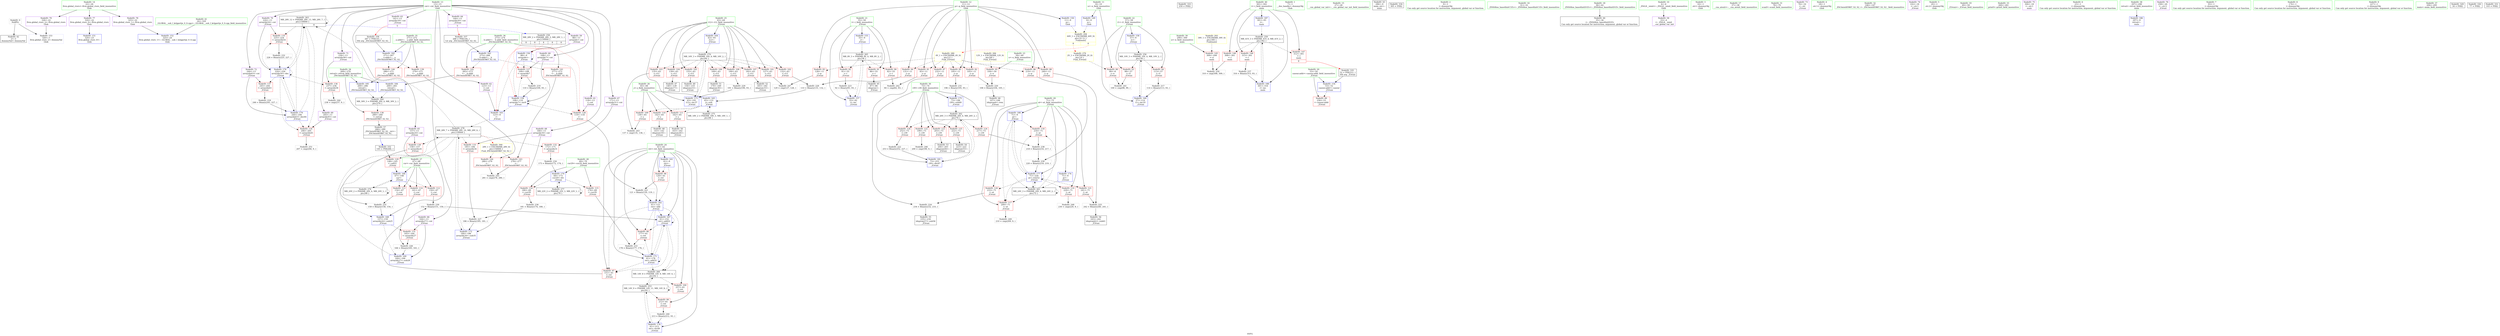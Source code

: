 digraph "SVFG" {
	label="SVFG";

	Node0x559a81bed050 [shape=record,color=grey,label="{NodeID: 0\nNullPtr}"];
	Node0x559a81bed050 -> Node0x559a81c0a690[style=solid];
	Node0x559a81bed050 -> Node0x559a81c122b0[style=solid];
	Node0x559a81c275a0 [shape=record,color=black,label="{NodeID: 263\nMR_28V_12 = PHI(MR_28V_13, MR_28V_7, )\npts\{150000 \}\n|{|<s4>8}}"];
	Node0x559a81c275a0 -> Node0x559a81c11280[style=dashed];
	Node0x559a81c275a0 -> Node0x559a81c11350[style=dashed];
	Node0x559a81c275a0 -> Node0x559a81c13730[style=dashed];
	Node0x559a81c275a0 -> Node0x559a81c275a0[style=dashed];
	Node0x559a81c275a0:s4 -> Node0x559a81c25ca0[style=dashed,color=blue];
	Node0x559a81c138d0 [shape=record,color=blue,label="{NodeID: 180\n71\<--9\nat\<--\n_Z3runi\n}"];
	Node0x559a81c138d0 -> Node0x559a81c104b0[style=dashed];
	Node0x559a81c138d0 -> Node0x559a81c10580[style=dashed];
	Node0x559a81c138d0 -> Node0x559a81c13660[style=dashed];
	Node0x559a81c138d0 -> Node0x559a81c26ba0[style=dashed];
	Node0x559a81c0aca0 [shape=record,color=red,label="{NodeID: 97\n151\<--61\n\<--ret\n_Z3runi\n}"];
	Node0x559a81c0aca0 -> Node0x559a81c17db0[style=solid];
	Node0x559a81c08e00 [shape=record,color=green,label="{NodeID: 14\n22\<--26\nllvm.global_ctors\<--llvm.global_ctors_field_insensitive\nGlob }"];
	Node0x559a81c08e00 -> Node0x559a81c0d380[style=solid];
	Node0x559a81c08e00 -> Node0x559a81c0d480[style=solid];
	Node0x559a81c08e00 -> Node0x559a81c0d580[style=solid];
	Node0x559a81c2bfa0 [shape=record,color=black,label="{NodeID: 277\nMR_22V_2 = PHI(MR_22V_3, MR_22V_1, )\npts\{70 \}\n}"];
	Node0x559a81c2bfa0 -> Node0x559a81c130b0[style=dashed];
	Node0x559a81c2bfa0 -> Node0x559a81c2bfa0[style=dashed];
	Node0x559a81c0b800 [shape=record,color=red,label="{NodeID: 111\n162\<--65\n\<--j\n_Z3runi\n}"];
	Node0x559a81c0b800 -> Node0x559a81c0bd90[style=solid];
	Node0x559a81c09a40 [shape=record,color=green,label="{NodeID: 28\n69\<--70\ncur29\<--cur29_field_insensitive\n_Z3runi\n}"];
	Node0x559a81c09a40 -> Node0x559a81c0bb40[style=solid];
	Node0x559a81c09a40 -> Node0x559a81c103e0[style=solid];
	Node0x559a81c09a40 -> Node0x559a81c130b0[style=solid];
	Node0x559a81c10b30 [shape=record,color=red,label="{NodeID: 125\n222\<--73\n\<--i39\n_Z3runi\n}"];
	Node0x559a81c10b30 -> Node0x559a81c0c0d0[style=solid];
	Node0x559a81c0a690 [shape=record,color=black,label="{NodeID: 42\n2\<--3\ndummyVal\<--dummyVal\n}"];
	Node0x559a81c171b0 [shape=record,color=grey,label="{NodeID: 222\n253 = Binary(252, 227, )\n}"];
	Node0x559a81c171b0 -> Node0x559a81c139a0[style=solid];
	Node0x559a81c11690 [shape=record,color=red,label="{NodeID: 139\n279\<--271\n\<--__a.addr\n_ZSt3minIiERKT_S2_S2_\n}"];
	Node0x559a81c11690 -> Node0x559a81c11aa0[style=solid];
	Node0x559a81c0c270 [shape=record,color=black,label="{NodeID: 56\n243\<--242\nidxprom62\<--sub61\n_Z3runi\n}"];
	Node0x559a81c186b0 [shape=record,color=grey,label="{NodeID: 236\n181 = Binary(174, 180, )\n}"];
	Node0x559a81c186b0 -> Node0x559a81c17930[style=solid];
	Node0x559a81c122b0 [shape=record,color=blue, style = dotted,label="{NodeID: 153\n326\<--3\nllvm.global_ctors_2\<--dummyVal\nGlob }"];
	Node0x559a81c0cdd0 [shape=record,color=purple,label="{NodeID: 70\n224\<--13\narrayidx54\<--cnt\n_Z3runi\n}"];
	Node0x559a81c0cdd0 -> Node0x559a81c11350[style=solid];
	Node0x559a81c0cdd0 -> Node0x559a81c13730[style=solid];
	Node0x559a81c3f270 [shape=record,color=black,label="{NodeID: 333\n259 = PHI()\n}"];
	Node0x559a81c19bb0 [shape=record,color=grey,label="{NodeID: 250\n310 = cmp(308, 309, )\n}"];
	Node0x559a81c12e40 [shape=record,color=blue,label="{NodeID: 167\n61\<--152\nret\<--add22\n_Z3runi\n}"];
	Node0x559a81c12e40 -> Node0x559a81c0aca0[style=dashed];
	Node0x559a81c12e40 -> Node0x559a81c0ad70[style=dashed];
	Node0x559a81c12e40 -> Node0x559a81c12e40[style=dashed];
	Node0x559a81c12e40 -> Node0x559a81c13180[style=dashed];
	Node0x559a81c12e40 -> Node0x559a81c266a0[style=dashed];
	Node0x559a81c0d9c0 [shape=record,color=red,label="{NodeID: 84\n131\<--11\n\<--p\n_Z3runi\n}"];
	Node0x559a81c0d9c0 -> Node0x559a81c17ab0[style=solid];
	Node0x559a81c07e70 [shape=record,color=green,label="{NodeID: 1\n7\<--1\n__dso_handle\<--dummyObj\nGlob }"];
	Node0x559a81c27aa0 [shape=record,color=black,label="{NodeID: 264\nMR_30V_3 = PHI(MR_30V_4, MR_30V_2, )\npts\{270 \}\n}"];
	Node0x559a81c27aa0 -> Node0x559a81c115c0[style=dashed];
	Node0x559a81c139a0 [shape=record,color=blue,label="{NodeID: 181\n73\<--253\ni39\<--dec67\n_Z3runi\n}"];
	Node0x559a81c139a0 -> Node0x559a81c270a0[style=dashed];
	Node0x559a81c0ad70 [shape=record,color=red,label="{NodeID: 98\n177\<--61\n\<--ret\n_Z3runi\n}"];
	Node0x559a81c0ad70 -> Node0x559a81c18230[style=solid];
	Node0x559a81c08ec0 [shape=record,color=green,label="{NodeID: 15\n27\<--28\n__cxx_global_var_init\<--__cxx_global_var_init_field_insensitive\n}"];
	Node0x559a81c2c4a0 [shape=record,color=black,label="{NodeID: 278\nMR_28V_7 = PHI(MR_28V_10, MR_28V_6, )\npts\{150000 \}\n|{|<s7>5}}"];
	Node0x559a81c2c4a0 -> Node0x559a81c10e70[style=dashed];
	Node0x559a81c2c4a0 -> Node0x559a81c10f40[style=dashed];
	Node0x559a81c2c4a0 -> Node0x559a81c110e0[style=dashed];
	Node0x559a81c2c4a0 -> Node0x559a81c111b0[style=dashed];
	Node0x559a81c2c4a0 -> Node0x559a81c12f10[style=dashed];
	Node0x559a81c2c4a0 -> Node0x559a81c13250[style=dashed];
	Node0x559a81c2c4a0 -> Node0x559a81c275a0[style=dashed];
	Node0x559a81c2c4a0:s7 -> Node0x559a81c2e6a0[style=dashed,color=red];
	Node0x559a81c0b8d0 [shape=record,color=red,label="{NodeID: 112\n150\<--67\n\<--cur\n_Z3runi\n}"];
	Node0x559a81c0b8d0 -> Node0x559a81c17db0[style=solid];
	Node0x559a81c09b10 [shape=record,color=green,label="{NodeID: 29\n71\<--72\nat\<--at_field_insensitive\n_Z3runi\n}"];
	Node0x559a81c09b10 -> Node0x559a81c104b0[style=solid];
	Node0x559a81c09b10 -> Node0x559a81c10580[style=solid];
	Node0x559a81c09b10 -> Node0x559a81c10650[style=solid];
	Node0x559a81c09b10 -> Node0x559a81c10720[style=solid];
	Node0x559a81c09b10 -> Node0x559a81c107f0[style=solid];
	Node0x559a81c09b10 -> Node0x559a81c133f0[style=solid];
	Node0x559a81c09b10 -> Node0x559a81c13660[style=solid];
	Node0x559a81c09b10 -> Node0x559a81c138d0[style=solid];
	Node0x559a81c10c00 [shape=record,color=red,label="{NodeID: 126\n252\<--73\n\<--i39\n_Z3runi\n}"];
	Node0x559a81c10c00 -> Node0x559a81c171b0[style=solid];
	Node0x559a81c0a790 [shape=record,color=black,label="{NodeID: 43\n296\<--9\nmain_ret\<--\nmain\n}"];
	Node0x559a81c17330 [shape=record,color=grey,label="{NodeID: 223\n92 = Binary(91, 93, )\n}"];
	Node0x559a81c17330 -> Node0x559a81c12620[style=solid];
	Node0x559a81c11760 [shape=record,color=red,label="{NodeID: 140\n286\<--271\n\<--__a.addr\n_ZSt3minIiERKT_S2_S2_\n}"];
	Node0x559a81c11760 -> Node0x559a81c13ce0[style=solid];
	Node0x559a81c0c340 [shape=record,color=black,label="{NodeID: 57\n266\<--289\n_ZSt3minIiERKT_S2_S2__ret\<--\n_ZSt3minIiERKT_S2_S2_\n|{<s0>5}}"];
	Node0x559a81c0c340:s0 -> Node0x559a81c3f080[style=solid,color=blue];
	Node0x559a81c18830 [shape=record,color=grey,label="{NodeID: 237\n316 = Binary(315, 93, )\n}"];
	Node0x559a81c18830 -> Node0x559a81c13f50[style=solid];
	Node0x559a81c123b0 [shape=record,color=blue,label="{NodeID: 154\n53\<--52\ncasenr.addr\<--casenr\n_Z3runi\n}"];
	Node0x559a81c123b0 -> Node0x559a81c0ddd0[style=dashed];
	Node0x559a81c0cea0 [shape=record,color=purple,label="{NodeID: 71\n236\<--13\narrayidx58\<--cnt\n_Z3runi\n}"];
	Node0x559a81c0cea0 -> Node0x559a81c11420[style=solid];
	Node0x559a81c3f340 [shape=record,color=black,label="{NodeID: 334\n305 = PHI()\n}"];
	Node0x559a81c0f3b0 [shape=record,color=grey,label="{NodeID: 251\n207 = cmp(206, 9, )\n}"];
	Node0x559a81c12f10 [shape=record,color=blue,label="{NodeID: 168\n157\<--159\narrayidx24\<--sub25\n_Z3runi\n}"];
	Node0x559a81c12f10 -> Node0x559a81c11010[style=dashed];
	Node0x559a81c12f10 -> Node0x559a81c12fe0[style=dashed];
	Node0x559a81c0da90 [shape=record,color=red,label="{NodeID: 85\n195\<--11\n\<--p\n_Z3runi\n}"];
	Node0x559a81c0da90 -> Node0x559a81c17f30[style=solid];
	Node0x559a81c07f00 [shape=record,color=green,label="{NodeID: 2\n9\<--1\n\<--dummyObj\nCan only get source location for instruction, argument, global var or function.}"];
	Node0x559a81c287b0 [shape=record,color=black,label="{NodeID: 265\nMR_8V_3 = PHI(MR_8V_4, MR_8V_2, )\npts\{56 \}\n}"];
	Node0x559a81c287b0 -> Node0x559a81c0dea0[style=dashed];
	Node0x559a81c287b0 -> Node0x559a81c0df70[style=dashed];
	Node0x559a81c287b0 -> Node0x559a81c0e040[style=dashed];
	Node0x559a81c287b0 -> Node0x559a81c12620[style=dashed];
	Node0x559a81c13a70 [shape=record,color=blue,label="{NodeID: 182\n271\<--267\n__a.addr\<--__a\n_ZSt3minIiERKT_S2_S2_\n}"];
	Node0x559a81c13a70 -> Node0x559a81c11690[style=dashed];
	Node0x559a81c13a70 -> Node0x559a81c11760[style=dashed];
	Node0x559a81c0ae40 [shape=record,color=red,label="{NodeID: 99\n212\<--61\n\<--ret\n_Z3runi\n}"];
	Node0x559a81c0ae40 -> Node0x559a81c18cb0[style=solid];
	Node0x559a81c08fc0 [shape=record,color=green,label="{NodeID: 16\n31\<--32\n_ZNSt8ios_base4InitC1Ev\<--_ZNSt8ios_base4InitC1Ev_field_insensitive\n}"];
	Node0x559a81c2c9a0 [shape=record,color=yellow,style=double,label="{NodeID: 279\n2V_1 = ENCHI(MR_2V_0)\npts\{10 \}\nFun[_Z3runi]}"];
	Node0x559a81c2c9a0 -> Node0x559a81c0d680[style=dashed];
	Node0x559a81c0b9a0 [shape=record,color=red,label="{NodeID: 113\n154\<--67\n\<--cur\n_Z3runi\n}"];
	Node0x559a81c0b9a0 -> Node0x559a81c18530[style=solid];
	Node0x559a81c09be0 [shape=record,color=green,label="{NodeID: 30\n73\<--74\ni39\<--i39_field_insensitive\n_Z3runi\n}"];
	Node0x559a81c09be0 -> Node0x559a81c108c0[style=solid];
	Node0x559a81c09be0 -> Node0x559a81c10990[style=solid];
	Node0x559a81c09be0 -> Node0x559a81c10a60[style=solid];
	Node0x559a81c09be0 -> Node0x559a81c10b30[style=solid];
	Node0x559a81c09be0 -> Node0x559a81c10c00[style=solid];
	Node0x559a81c09be0 -> Node0x559a81c134c0[style=solid];
	Node0x559a81c09be0 -> Node0x559a81c139a0[style=solid];
	Node0x559a81c2e020 [shape=record,color=yellow,style=double,label="{NodeID: 293\n39V_1 = ENCHI(MR_39V_0)\npts\{300 \}\nFun[main]}"];
	Node0x559a81c2e020 -> Node0x559a81c11b70[style=dashed];
	Node0x559a81c10cd0 [shape=record,color=red,label="{NodeID: 127\n109\<--108\n\<--arrayidx7\n_Z3runi\n}"];
	Node0x559a81c10cd0 -> Node0x559a81c16d30[style=solid];
	Node0x559a81c0a860 [shape=record,color=black,label="{NodeID: 44\n35\<--36\n\<--_ZNSt8ios_base4InitD1Ev\nCan only get source location for instruction, argument, global var or function.}"];
	Node0x559a81c174b0 [shape=record,color=grey,label="{NodeID: 224\n234 = Binary(232, 233, )\n}"];
	Node0x559a81c174b0 -> Node0x559a81c0c1a0[style=solid];
	Node0x559a81c11830 [shape=record,color=red,label="{NodeID: 141\n277\<--273\n\<--__b.addr\n_ZSt3minIiERKT_S2_S2_\n}"];
	Node0x559a81c11830 -> Node0x559a81c119d0[style=solid];
	Node0x559a81c0c410 [shape=record,color=purple,label="{NodeID: 58\n33\<--4\n\<--_ZStL8__ioinit\n__cxx_global_var_init\n}"];
	Node0x559a81c189b0 [shape=record,color=grey,label="{NodeID: 238\n218 = Binary(216, 217, )\n}"];
	Node0x559a81c189b0 -> Node0x559a81c18b30[style=solid];
	Node0x559a81c12480 [shape=record,color=blue,label="{NodeID: 155\n55\<--9\ni\<--\n_Z3runi\n}"];
	Node0x559a81c12480 -> Node0x559a81c287b0[style=dashed];
	Node0x559a81c0cf70 [shape=record,color=purple,label="{NodeID: 72\n244\<--13\narrayidx63\<--cnt\n_Z3runi\n}"];
	Node0x559a81c0cf70 -> Node0x559a81c114f0[style=solid];
	Node0x559a81c0cf70 -> Node0x559a81c13800[style=solid];
	Node0x559a81c3f410 [shape=record,color=black,label="{NodeID: 335\n52 = PHI(312, )\n0th arg _Z3runi }"];
	Node0x559a81c3f410 -> Node0x559a81c123b0[style=solid];
	Node0x559a81c12fe0 [shape=record,color=blue,label="{NodeID: 169\n164\<--166\narrayidx27\<--sub28\n_Z3runi\n}"];
	Node0x559a81c12fe0 -> Node0x559a81c2c4a0[style=dashed];
	Node0x559a81c0db60 [shape=record,color=red,label="{NodeID: 86\n219\<--11\n\<--p\n_Z3runi\n}"];
	Node0x559a81c0db60 -> Node0x559a81c18b30[style=solid];
	Node0x559a81c07f90 [shape=record,color=green,label="{NodeID: 3\n16\<--1\n.str\<--dummyObj\nGlob }"];
	Node0x559a81c13b40 [shape=record,color=blue,label="{NodeID: 183\n273\<--268\n__b.addr\<--__b\n_ZSt3minIiERKT_S2_S2_\n}"];
	Node0x559a81c13b40 -> Node0x559a81c11830[style=dashed];
	Node0x559a81c13b40 -> Node0x559a81c11900[style=dashed];
	Node0x559a81c0af10 [shape=record,color=red,label="{NodeID: 100\n257\<--61\n\<--ret\n_Z3runi\n}"];
	Node0x559a81c090c0 [shape=record,color=green,label="{NodeID: 17\n37\<--38\n__cxa_atexit\<--__cxa_atexit_field_insensitive\n}"];
	Node0x559a81c2d4c0 [shape=record,color=yellow,style=double,label="{NodeID: 280\n4V_1 = ENCHI(MR_4V_0)\npts\{12 \}\nFun[_Z3runi]}"];
	Node0x559a81c2d4c0 -> Node0x559a81c0d750[style=dashed];
	Node0x559a81c2d4c0 -> Node0x559a81c0d820[style=dashed];
	Node0x559a81c2d4c0 -> Node0x559a81c0d8f0[style=dashed];
	Node0x559a81c2d4c0 -> Node0x559a81c0d9c0[style=dashed];
	Node0x559a81c2d4c0 -> Node0x559a81c0da90[style=dashed];
	Node0x559a81c2d4c0 -> Node0x559a81c0db60[style=dashed];
	Node0x559a81c2d4c0 -> Node0x559a81c0dc30[style=dashed];
	Node0x559a81c2d4c0 -> Node0x559a81c0dd00[style=dashed];
	Node0x559a81c0ba70 [shape=record,color=red,label="{NodeID: 114\n161\<--67\n\<--cur\n_Z3runi\n}"];
	Node0x559a81c0ba70 -> Node0x559a81c177b0[style=solid];
	Node0x559a81c09cb0 [shape=record,color=green,label="{NodeID: 31\n78\<--79\nscanf\<--scanf_field_insensitive\n}"];
	Node0x559a81c2e130 [shape=record,color=yellow,style=double,label="{NodeID: 294\n44V_1 = ENCHI(MR_44V_0)\npts\{10 12 \}\nFun[main]|{<s0>8|<s1>8}}"];
	Node0x559a81c2e130:s0 -> Node0x559a81c2c9a0[style=dashed,color=red];
	Node0x559a81c2e130:s1 -> Node0x559a81c2d4c0[style=dashed,color=red];
	Node0x559a81c10da0 [shape=record,color=red,label="{NodeID: 128\n119\<--118\n\<--\n_Z3runi\n}"];
	Node0x559a81c10da0 -> Node0x559a81c17030[style=solid];
	Node0x559a81c0a960 [shape=record,color=black,label="{NodeID: 45\n87\<--86\nidxprom\<--\n_Z3runi\n}"];
	Node0x559a81c17630 [shape=record,color=grey,label="{NodeID: 225\n242 = Binary(240, 241, )\n}"];
	Node0x559a81c17630 -> Node0x559a81c0c270[style=solid];
	Node0x559a81c11900 [shape=record,color=red,label="{NodeID: 142\n283\<--273\n\<--__b.addr\n_ZSt3minIiERKT_S2_S2_\n}"];
	Node0x559a81c11900 -> Node0x559a81c13c10[style=solid];
	Node0x559a81c0c4e0 [shape=record,color=purple,label="{NodeID: 59\n88\<--13\narrayidx\<--cnt\n_Z3runi\n}"];
	Node0x559a81c0c4e0 -> Node0x559a81c12550[style=solid];
	Node0x559a81c18b30 [shape=record,color=grey,label="{NodeID: 239\n220 = Binary(218, 219, )\n}"];
	Node0x559a81c18b30 -> Node0x559a81c13660[style=solid];
	Node0x559a81c12550 [shape=record,color=blue,label="{NodeID: 156\n88\<--9\narrayidx\<--\n_Z3runi\n}"];
	Node0x559a81c12550 -> Node0x559a81c10cd0[style=dashed];
	Node0x559a81c12550 -> Node0x559a81c10da0[style=dashed];
	Node0x559a81c12550 -> Node0x559a81c12550[style=dashed];
	Node0x559a81c12550 -> Node0x559a81c127c0[style=dashed];
	Node0x559a81c12550 -> Node0x559a81c12b00[style=dashed];
	Node0x559a81c0d040 [shape=record,color=purple,label="{NodeID: 73\n76\<--16\n\<--.str\n_Z3runi\n}"];
	Node0x559a81c3f570 [shape=record,color=black,label="{NodeID: 336\n267 = PHI(141, )\n0th arg _ZSt3minIiERKT_S2_S2_ }"];
	Node0x559a81c3f570 -> Node0x559a81c13a70[style=solid];
	Node0x559a81c243a0 [shape=record,color=black,label="{NodeID: 253\nMR_14V_9 = PHI(MR_14V_11, MR_14V_8, )\npts\{62 \}\n}"];
	Node0x559a81c243a0 -> Node0x559a81c0ae40[style=dashed];
	Node0x559a81c243a0 -> Node0x559a81c13590[style=dashed];
	Node0x559a81c243a0 -> Node0x559a81c243a0[style=dashed];
	Node0x559a81c243a0 -> Node0x559a81c266a0[style=dashed];
	Node0x559a81c130b0 [shape=record,color=blue,label="{NodeID: 170\n69\<--173\ncur29\<--div\n_Z3runi\n}"];
	Node0x559a81c130b0 -> Node0x559a81c0bb40[style=dashed];
	Node0x559a81c130b0 -> Node0x559a81c103e0[style=dashed];
	Node0x559a81c130b0 -> Node0x559a81c2bfa0[style=dashed];
	Node0x559a81c0dc30 [shape=record,color=red,label="{NodeID: 87\n232\<--11\n\<--p\n_Z3runi\n}"];
	Node0x559a81c0dc30 -> Node0x559a81c174b0[style=solid];
	Node0x559a81c08020 [shape=record,color=green,label="{NodeID: 4\n18\<--1\n.str.1\<--dummyObj\nGlob }"];
	Node0x559a81c13c10 [shape=record,color=blue,label="{NodeID: 184\n269\<--283\nretval\<--\n_ZSt3minIiERKT_S2_S2_\n}"];
	Node0x559a81c13c10 -> Node0x559a81c27aa0[style=dashed];
	Node0x559a81c0afe0 [shape=record,color=red,label="{NodeID: 101\n127\<--63\n\<--i12\n_Z3runi\n}"];
	Node0x559a81c0afe0 -> Node0x559a81c19730[style=solid];
	Node0x559a81c091c0 [shape=record,color=green,label="{NodeID: 18\n36\<--42\n_ZNSt8ios_base4InitD1Ev\<--_ZNSt8ios_base4InitD1Ev_field_insensitive\n}"];
	Node0x559a81c091c0 -> Node0x559a81c0a860[style=solid];
	Node0x559a81c0bb40 [shape=record,color=red,label="{NodeID: 115\n176\<--69\n\<--cur29\n_Z3runi\n}"];
	Node0x559a81c0bb40 -> Node0x559a81c18230[style=solid];
	Node0x559a81c09db0 [shape=record,color=green,label="{NodeID: 32\n146\<--147\n_ZSt3minIiERKT_S2_S2_\<--_ZSt3minIiERKT_S2_S2__field_insensitive\n}"];
	Node0x559a81c10e70 [shape=record,color=red,label="{NodeID: 129\n148\<--145\n\<--call21\n_Z3runi\n}"];
	Node0x559a81c10e70 -> Node0x559a81c12d70[style=solid];
	Node0x559a81c0aa30 [shape=record,color=black,label="{NodeID: 46\n107\<--106\nidxprom6\<--rem\n_Z3runi\n}"];
	Node0x559a81c177b0 [shape=record,color=grey,label="{NodeID: 226\n166 = Binary(165, 161, )\n}"];
	Node0x559a81c177b0 -> Node0x559a81c12fe0[style=solid];
	Node0x559a81c119d0 [shape=record,color=red,label="{NodeID: 143\n278\<--277\n\<--\n_ZSt3minIiERKT_S2_S2_\n}"];
	Node0x559a81c119d0 -> Node0x559a81c19430[style=solid];
	Node0x559a81c0c5b0 [shape=record,color=purple,label="{NodeID: 60\n108\<--13\narrayidx7\<--cnt\n_Z3runi\n}"];
	Node0x559a81c0c5b0 -> Node0x559a81c10cd0[style=solid];
	Node0x559a81c0c5b0 -> Node0x559a81c127c0[style=solid];
	Node0x559a81c18cb0 [shape=record,color=grey,label="{NodeID: 240\n213 = Binary(212, 93, )\n}"];
	Node0x559a81c18cb0 -> Node0x559a81c13590[style=solid];
	Node0x559a81c12620 [shape=record,color=blue,label="{NodeID: 157\n55\<--92\ni\<--inc\n_Z3runi\n}"];
	Node0x559a81c12620 -> Node0x559a81c287b0[style=dashed];
	Node0x559a81c0d110 [shape=record,color=purple,label="{NodeID: 74\n102\<--18\n\<--.str.1\n_Z3runi\n}"];
	Node0x559a81c3f740 [shape=record,color=black,label="{NodeID: 337\n268 = PHI(144, )\n1st arg _ZSt3minIiERKT_S2_S2_ }"];
	Node0x559a81c3f740 -> Node0x559a81c13b40[style=solid];
	Node0x559a81c13180 [shape=record,color=blue,label="{NodeID: 171\n61\<--178\nret\<--add32\n_Z3runi\n}"];
	Node0x559a81c13180 -> Node0x559a81c0aca0[style=dashed];
	Node0x559a81c13180 -> Node0x559a81c0ad70[style=dashed];
	Node0x559a81c13180 -> Node0x559a81c12e40[style=dashed];
	Node0x559a81c13180 -> Node0x559a81c13180[style=dashed];
	Node0x559a81c13180 -> Node0x559a81c266a0[style=dashed];
	Node0x559a81c0dd00 [shape=record,color=red,label="{NodeID: 88\n240\<--11\n\<--p\n_Z3runi\n}"];
	Node0x559a81c0dd00 -> Node0x559a81c17630[style=solid];
	Node0x559a81c08860 [shape=record,color=green,label="{NodeID: 5\n20\<--1\n.str.2\<--dummyObj\nGlob }"];
	Node0x559a81c13ce0 [shape=record,color=blue,label="{NodeID: 185\n269\<--286\nretval\<--\n_ZSt3minIiERKT_S2_S2_\n}"];
	Node0x559a81c13ce0 -> Node0x559a81c27aa0[style=dashed];
	Node0x559a81c0b0b0 [shape=record,color=red,label="{NodeID: 102\n132\<--63\n\<--i12\n_Z3runi\n}"];
	Node0x559a81c0b0b0 -> Node0x559a81c17ab0[style=solid];
	Node0x559a81c092c0 [shape=record,color=green,label="{NodeID: 19\n49\<--50\n_Z3runi\<--_Z3runi_field_insensitive\n}"];
	Node0x559a81c103e0 [shape=record,color=red,label="{NodeID: 116\n180\<--69\n\<--cur29\n_Z3runi\n}"];
	Node0x559a81c103e0 -> Node0x559a81c186b0[style=solid];
	Node0x559a81c09eb0 [shape=record,color=green,label="{NodeID: 33\n260\<--261\nprintf\<--printf_field_insensitive\n}"];
	Node0x559a81c10f40 [shape=record,color=red,label="{NodeID: 130\n158\<--157\n\<--arrayidx24\n_Z3runi\n}"];
	Node0x559a81c10f40 -> Node0x559a81c18530[style=solid];
	Node0x559a81c0ab00 [shape=record,color=black,label="{NodeID: 47\n140\<--139\nidxprom17\<--\n_Z3runi\n}"];
	Node0x559a81c17930 [shape=record,color=grey,label="{NodeID: 227\n186 = Binary(185, 181, )\n}"];
	Node0x559a81c17930 -> Node0x559a81c13250[style=solid];
	Node0x559a81c11aa0 [shape=record,color=red,label="{NodeID: 144\n280\<--279\n\<--\n_ZSt3minIiERKT_S2_S2_\n}"];
	Node0x559a81c11aa0 -> Node0x559a81c19430[style=solid];
	Node0x559a81c0c680 [shape=record,color=purple,label="{NodeID: 61\n118\<--13\n\<--cnt\n_Z3runi\n}"];
	Node0x559a81c0c680 -> Node0x559a81c10da0[style=solid];
	Node0x559a81c18e30 [shape=record,color=grey,label="{NodeID: 241\n100 = cmp(98, 99, )\n}"];
	Node0x559a81c126f0 [shape=record,color=blue,label="{NodeID: 158\n57\<--9\ni1\<--\n_Z3runi\n}"];
	Node0x559a81c126f0 -> Node0x559a81c252a0[style=dashed];
	Node0x559a81c0d1e0 [shape=record,color=purple,label="{NodeID: 75\n304\<--18\n\<--.str.1\nmain\n}"];
	Node0x559a81c13250 [shape=record,color=blue,label="{NodeID: 172\n184\<--186\narrayidx34\<--sub35\n_Z3runi\n}"];
	Node0x559a81c13250 -> Node0x559a81c2c4a0[style=dashed];
	Node0x559a81c0ddd0 [shape=record,color=red,label="{NodeID: 89\n256\<--53\n\<--casenr.addr\n_Z3runi\n}"];
	Node0x559a81c088f0 [shape=record,color=green,label="{NodeID: 6\n23\<--1\n\<--dummyObj\nCan only get source location for instruction, argument, global var or function.}"];
	Node0x559a81c13db0 [shape=record,color=blue,label="{NodeID: 186\n297\<--9\nretval\<--\nmain\n}"];
	Node0x559a81c0b180 [shape=record,color=red,label="{NodeID: 103\n135\<--63\n\<--i12\n_Z3runi\n}"];
	Node0x559a81c0b180 -> Node0x559a81c19130[style=solid];
	Node0x559a81c093c0 [shape=record,color=green,label="{NodeID: 20\n53\<--54\ncasenr.addr\<--casenr.addr_field_insensitive\n_Z3runi\n}"];
	Node0x559a81c093c0 -> Node0x559a81c0ddd0[style=solid];
	Node0x559a81c093c0 -> Node0x559a81c123b0[style=solid];
	Node0x559a81c104b0 [shape=record,color=red,label="{NodeID: 117\n209\<--71\n\<--at\n_Z3runi\n}"];
	Node0x559a81c104b0 -> Node0x559a81c19a30[style=solid];
	Node0x559a81c09fb0 [shape=record,color=green,label="{NodeID: 34\n269\<--270\nretval\<--retval_field_insensitive\n_ZSt3minIiERKT_S2_S2_\n}"];
	Node0x559a81c09fb0 -> Node0x559a81c115c0[style=solid];
	Node0x559a81c09fb0 -> Node0x559a81c13c10[style=solid];
	Node0x559a81c09fb0 -> Node0x559a81c13ce0[style=solid];
	Node0x559a81c11010 [shape=record,color=red,label="{NodeID: 131\n165\<--164\n\<--arrayidx27\n_Z3runi\n}"];
	Node0x559a81c11010 -> Node0x559a81c177b0[style=solid];
	Node0x559a81c0bbf0 [shape=record,color=black,label="{NodeID: 48\n143\<--142\nidxprom19\<--\n_Z3runi\n}"];
	Node0x559a81c17ab0 [shape=record,color=grey,label="{NodeID: 228\n133 = Binary(131, 132, )\n}"];
	Node0x559a81c17ab0 -> Node0x559a81c12ca0[style=solid];
	Node0x559a81c11b70 [shape=record,color=red,label="{NodeID: 145\n309\<--299\n\<--n\nmain\n}"];
	Node0x559a81c11b70 -> Node0x559a81c19bb0[style=solid];
	Node0x559a81c0c750 [shape=record,color=purple,label="{NodeID: 62\n123\<--13\n\<--cnt\n_Z3runi\n}"];
	Node0x559a81c0c750 -> Node0x559a81c12b00[style=solid];
	Node0x559a81c18fb0 [shape=record,color=grey,label="{NodeID: 242\n84 = cmp(82, 83, )\n}"];
	Node0x559a81c127c0 [shape=record,color=blue,label="{NodeID: 159\n108\<--110\narrayidx7\<--inc8\n_Z3runi\n}"];
	Node0x559a81c127c0 -> Node0x559a81c10cd0[style=dashed];
	Node0x559a81c127c0 -> Node0x559a81c10da0[style=dashed];
	Node0x559a81c127c0 -> Node0x559a81c127c0[style=dashed];
	Node0x559a81c127c0 -> Node0x559a81c12b00[style=dashed];
	Node0x559a81c0d2b0 [shape=record,color=purple,label="{NodeID: 76\n258\<--20\n\<--.str.2\n_Z3runi\n}"];
	Node0x559a81c252a0 [shape=record,color=black,label="{NodeID: 256\nMR_10V_3 = PHI(MR_10V_4, MR_10V_2, )\npts\{58 \}\n}"];
	Node0x559a81c252a0 -> Node0x559a81c0e110[style=dashed];
	Node0x559a81c252a0 -> Node0x559a81c0e1e0[style=dashed];
	Node0x559a81c252a0 -> Node0x559a81c12890[style=dashed];
	Node0x559a81c13320 [shape=record,color=blue,label="{NodeID: 173\n63\<--191\ni12\<--inc37\n_Z3runi\n}"];
	Node0x559a81c13320 -> Node0x559a81c2b0a0[style=dashed];
	Node0x559a81c0dea0 [shape=record,color=red,label="{NodeID: 90\n82\<--55\n\<--i\n_Z3runi\n}"];
	Node0x559a81c0dea0 -> Node0x559a81c18fb0[style=solid];
	Node0x559a81c08980 [shape=record,color=green,label="{NodeID: 7\n93\<--1\n\<--dummyObj\nCan only get source location for instruction, argument, global var or function.}"];
	Node0x559a81c13e80 [shape=record,color=blue,label="{NodeID: 187\n301\<--93\ni\<--\nmain\n}"];
	Node0x559a81c13e80 -> Node0x559a81c261a0[style=dashed];
	Node0x559a81c0b250 [shape=record,color=red,label="{NodeID: 104\n139\<--63\n\<--i12\n_Z3runi\n}"];
	Node0x559a81c0b250 -> Node0x559a81c0ab00[style=solid];
	Node0x559a81c09490 [shape=record,color=green,label="{NodeID: 21\n55\<--56\ni\<--i_field_insensitive\n_Z3runi\n}"];
	Node0x559a81c09490 -> Node0x559a81c0dea0[style=solid];
	Node0x559a81c09490 -> Node0x559a81c0df70[style=solid];
	Node0x559a81c09490 -> Node0x559a81c0e040[style=solid];
	Node0x559a81c09490 -> Node0x559a81c12480[style=solid];
	Node0x559a81c09490 -> Node0x559a81c12620[style=solid];
	Node0x559a81c2d840 [shape=record,color=yellow,style=double,label="{NodeID: 284\n12V_1 = ENCHI(MR_12V_0)\npts\{60 \}\nFun[_Z3runi]}"];
	Node0x559a81c2d840 -> Node0x559a81c0e2b0[style=dashed];
	Node0x559a81c10580 [shape=record,color=red,label="{NodeID: 118\n216\<--71\n\<--at\n_Z3runi\n}"];
	Node0x559a81c10580 -> Node0x559a81c189b0[style=solid];
	Node0x559a81c0a080 [shape=record,color=green,label="{NodeID: 35\n271\<--272\n__a.addr\<--__a.addr_field_insensitive\n_ZSt3minIiERKT_S2_S2_\n}"];
	Node0x559a81c0a080 -> Node0x559a81c11690[style=solid];
	Node0x559a81c0a080 -> Node0x559a81c11760[style=solid];
	Node0x559a81c0a080 -> Node0x559a81c13a70[style=solid];
	Node0x559a81c110e0 [shape=record,color=red,label="{NodeID: 132\n172\<--171\n\<--arrayidx31\n_Z3runi\n}"];
	Node0x559a81c110e0 -> Node0x559a81c183b0[style=solid];
	Node0x559a81c0bcc0 [shape=record,color=black,label="{NodeID: 49\n156\<--155\nidxprom23\<--\n_Z3runi\n}"];
	Node0x559a81c17c30 [shape=record,color=grey,label="{NodeID: 229\n191 = Binary(190, 93, )\n}"];
	Node0x559a81c17c30 -> Node0x559a81c13320[style=solid];
	Node0x559a81c11c40 [shape=record,color=red,label="{NodeID: 146\n308\<--301\n\<--i\nmain\n}"];
	Node0x559a81c11c40 -> Node0x559a81c19bb0[style=solid];
	Node0x559a81c0c820 [shape=record,color=purple,label="{NodeID: 63\n141\<--13\narrayidx18\<--cnt\n_Z3runi\n|{<s0>5}}"];
	Node0x559a81c0c820:s0 -> Node0x559a81c3f570[style=solid,color=red];
	Node0x559a81c19130 [shape=record,color=grey,label="{NodeID: 243\n137 = cmp(135, 136, )\n}"];
	Node0x559a81c12890 [shape=record,color=blue,label="{NodeID: 160\n57\<--114\ni1\<--inc10\n_Z3runi\n}"];
	Node0x559a81c12890 -> Node0x559a81c252a0[style=dashed];
	Node0x559a81c0d380 [shape=record,color=purple,label="{NodeID: 77\n324\<--22\nllvm.global_ctors_0\<--llvm.global_ctors\nGlob }"];
	Node0x559a81c0d380 -> Node0x559a81c120b0[style=solid];
	Node0x559a81c133f0 [shape=record,color=blue,label="{NodeID: 174\n71\<--9\nat\<--\n_Z3runi\n}"];
	Node0x559a81c133f0 -> Node0x559a81c26ba0[style=dashed];
	Node0x559a81c0df70 [shape=record,color=red,label="{NodeID: 91\n86\<--55\n\<--i\n_Z3runi\n}"];
	Node0x559a81c0df70 -> Node0x559a81c0a960[style=solid];
	Node0x559a81c08a10 [shape=record,color=green,label="{NodeID: 8\n174\<--1\n\<--dummyObj\nCan only get source location for instruction, argument, global var or function.}"];
	Node0x559a81c13f50 [shape=record,color=blue,label="{NodeID: 188\n301\<--316\ni\<--inc\nmain\n}"];
	Node0x559a81c13f50 -> Node0x559a81c261a0[style=dashed];
	Node0x559a81c0b320 [shape=record,color=red,label="{NodeID: 105\n155\<--63\n\<--i12\n_Z3runi\n}"];
	Node0x559a81c0b320 -> Node0x559a81c0bcc0[style=solid];
	Node0x559a81c09560 [shape=record,color=green,label="{NodeID: 22\n57\<--58\ni1\<--i1_field_insensitive\n_Z3runi\n}"];
	Node0x559a81c09560 -> Node0x559a81c0e110[style=solid];
	Node0x559a81c09560 -> Node0x559a81c0e1e0[style=solid];
	Node0x559a81c09560 -> Node0x559a81c126f0[style=solid];
	Node0x559a81c09560 -> Node0x559a81c12890[style=solid];
	Node0x559a81c10650 [shape=record,color=red,label="{NodeID: 119\n229\<--71\n\<--at\n_Z3runi\n}"];
	Node0x559a81c10650 -> Node0x559a81c198b0[style=solid];
	Node0x559a81c0a150 [shape=record,color=green,label="{NodeID: 36\n273\<--274\n__b.addr\<--__b.addr_field_insensitive\n_ZSt3minIiERKT_S2_S2_\n}"];
	Node0x559a81c0a150 -> Node0x559a81c11830[style=solid];
	Node0x559a81c0a150 -> Node0x559a81c11900[style=solid];
	Node0x559a81c0a150 -> Node0x559a81c13b40[style=solid];
	Node0x559a81c111b0 [shape=record,color=red,label="{NodeID: 133\n185\<--184\n\<--arrayidx34\n_Z3runi\n}"];
	Node0x559a81c111b0 -> Node0x559a81c17930[style=solid];
	Node0x559a81c0bd90 [shape=record,color=black,label="{NodeID: 50\n163\<--162\nidxprom26\<--\n_Z3runi\n}"];
	Node0x559a81c17db0 [shape=record,color=grey,label="{NodeID: 230\n152 = Binary(151, 150, )\n}"];
	Node0x559a81c17db0 -> Node0x559a81c12e40[style=solid];
	Node0x559a81c11d10 [shape=record,color=red,label="{NodeID: 147\n312\<--301\n\<--i\nmain\n|{<s0>8}}"];
	Node0x559a81c11d10:s0 -> Node0x559a81c3f410[style=solid,color=red];
	Node0x559a81c0c8f0 [shape=record,color=purple,label="{NodeID: 64\n144\<--13\narrayidx20\<--cnt\n_Z3runi\n|{<s0>5}}"];
	Node0x559a81c0c8f0:s0 -> Node0x559a81c3f740[style=solid,color=red];
	Node0x559a81c192b0 [shape=record,color=grey,label="{NodeID: 244\n238 = cmp(237, 9, )\n}"];
	Node0x559a81c12960 [shape=record,color=blue,label="{NodeID: 161\n61\<--9\nret\<--\n_Z3runi\n}"];
	Node0x559a81c12960 -> Node0x559a81c0abd0[style=dashed];
	Node0x559a81c12960 -> Node0x559a81c12a30[style=dashed];
	Node0x559a81c0d480 [shape=record,color=purple,label="{NodeID: 78\n325\<--22\nllvm.global_ctors_1\<--llvm.global_ctors\nGlob }"];
	Node0x559a81c0d480 -> Node0x559a81c121b0[style=solid];
	Node0x559a81c25ca0 [shape=record,color=black,label="{NodeID: 258\nMR_28V_2 = PHI(MR_28V_3, MR_28V_1, )\npts\{150000 \}\n|{<s0>8|<s1>8|<s2>8|<s3>8|<s4>8}}"];
	Node0x559a81c25ca0:s0 -> Node0x559a81c10cd0[style=dashed,color=red];
	Node0x559a81c25ca0:s1 -> Node0x559a81c10da0[style=dashed,color=red];
	Node0x559a81c25ca0:s2 -> Node0x559a81c12550[style=dashed,color=red];
	Node0x559a81c25ca0:s3 -> Node0x559a81c127c0[style=dashed,color=red];
	Node0x559a81c25ca0:s4 -> Node0x559a81c12b00[style=dashed,color=red];
	Node0x559a81c134c0 [shape=record,color=blue,label="{NodeID: 175\n73\<--196\ni39\<--sub40\n_Z3runi\n}"];
	Node0x559a81c134c0 -> Node0x559a81c270a0[style=dashed];
	Node0x559a81c0e040 [shape=record,color=red,label="{NodeID: 92\n91\<--55\n\<--i\n_Z3runi\n}"];
	Node0x559a81c0e040 -> Node0x559a81c17330[style=solid];
	Node0x559a81c08aa0 [shape=record,color=green,label="{NodeID: 9\n227\<--1\n\<--dummyObj\nCan only get source location for instruction, argument, global var or function.}"];
	Node0x559a81c0b3f0 [shape=record,color=red,label="{NodeID: 106\n169\<--63\n\<--i12\n_Z3runi\n}"];
	Node0x559a81c0b3f0 -> Node0x559a81c0be60[style=solid];
	Node0x559a81c09630 [shape=record,color=green,label="{NodeID: 23\n59\<--60\nx\<--x_field_insensitive\n_Z3runi\n}"];
	Node0x559a81c09630 -> Node0x559a81c0e2b0[style=solid];
	Node0x559a81c10720 [shape=record,color=red,label="{NodeID: 120\n233\<--71\n\<--at\n_Z3runi\n}"];
	Node0x559a81c10720 -> Node0x559a81c174b0[style=solid];
	Node0x559a81c0a220 [shape=record,color=green,label="{NodeID: 37\n294\<--295\nmain\<--main_field_insensitive\n}"];
	Node0x559a81c2e6a0 [shape=record,color=yellow,style=double,label="{NodeID: 300\n28V_1 = ENCHI(MR_28V_0)\npts\{150000 \}\nFun[_ZSt3minIiERKT_S2_S2_]}"];
	Node0x559a81c2e6a0 -> Node0x559a81c119d0[style=dashed];
	Node0x559a81c2e6a0 -> Node0x559a81c11aa0[style=dashed];
	Node0x559a81c16a30 [shape=record,color=grey,label="{NodeID: 217\n114 = Binary(113, 93, )\n}"];
	Node0x559a81c16a30 -> Node0x559a81c12890[style=solid];
	Node0x559a81c11280 [shape=record,color=red,label="{NodeID: 134\n206\<--205\n\<--arrayidx45\n_Z3runi\n}"];
	Node0x559a81c11280 -> Node0x559a81c0f3b0[style=solid];
	Node0x559a81c0be60 [shape=record,color=black,label="{NodeID: 51\n170\<--169\nidxprom30\<--\n_Z3runi\n}"];
	Node0x559a81c17f30 [shape=record,color=grey,label="{NodeID: 231\n196 = Binary(195, 93, )\n}"];
	Node0x559a81c17f30 -> Node0x559a81c134c0[style=solid];
	Node0x559a81c11de0 [shape=record,color=red,label="{NodeID: 148\n315\<--301\n\<--i\nmain\n}"];
	Node0x559a81c11de0 -> Node0x559a81c18830[style=solid];
	Node0x559a81c0c9c0 [shape=record,color=purple,label="{NodeID: 65\n157\<--13\narrayidx24\<--cnt\n_Z3runi\n}"];
	Node0x559a81c0c9c0 -> Node0x559a81c10f40[style=solid];
	Node0x559a81c0c9c0 -> Node0x559a81c12f10[style=solid];
	Node0x559a81c19430 [shape=record,color=grey,label="{NodeID: 245\n281 = cmp(278, 280, )\n}"];
	Node0x559a81c12a30 [shape=record,color=blue,label="{NodeID: 162\n61\<--121\nret\<--add\n_Z3runi\n}"];
	Node0x559a81c12a30 -> Node0x559a81c0aca0[style=dashed];
	Node0x559a81c12a30 -> Node0x559a81c0ad70[style=dashed];
	Node0x559a81c12a30 -> Node0x559a81c12e40[style=dashed];
	Node0x559a81c12a30 -> Node0x559a81c13180[style=dashed];
	Node0x559a81c12a30 -> Node0x559a81c266a0[style=dashed];
	Node0x559a81c0d580 [shape=record,color=purple,label="{NodeID: 79\n326\<--22\nllvm.global_ctors_2\<--llvm.global_ctors\nGlob }"];
	Node0x559a81c0d580 -> Node0x559a81c122b0[style=solid];
	Node0x559a81c261a0 [shape=record,color=black,label="{NodeID: 259\nMR_41V_3 = PHI(MR_41V_4, MR_41V_2, )\npts\{302 \}\n}"];
	Node0x559a81c261a0 -> Node0x559a81c11c40[style=dashed];
	Node0x559a81c261a0 -> Node0x559a81c11d10[style=dashed];
	Node0x559a81c261a0 -> Node0x559a81c11de0[style=dashed];
	Node0x559a81c261a0 -> Node0x559a81c13f50[style=dashed];
	Node0x559a81c13590 [shape=record,color=blue,label="{NodeID: 176\n61\<--213\nret\<--inc49\n_Z3runi\n}"];
	Node0x559a81c13590 -> Node0x559a81c243a0[style=dashed];
	Node0x559a81c0e110 [shape=record,color=red,label="{NodeID: 93\n98\<--57\n\<--i1\n_Z3runi\n}"];
	Node0x559a81c0e110 -> Node0x559a81c18e30[style=solid];
	Node0x559a81c08b30 [shape=record,color=green,label="{NodeID: 10\n4\<--6\n_ZStL8__ioinit\<--_ZStL8__ioinit_field_insensitive\nGlob }"];
	Node0x559a81c08b30 -> Node0x559a81c0c410[style=solid];
	Node0x559a81c0b4c0 [shape=record,color=red,label="{NodeID: 107\n182\<--63\n\<--i12\n_Z3runi\n}"];
	Node0x559a81c0b4c0 -> Node0x559a81c0bf30[style=solid];
	Node0x559a81c09700 [shape=record,color=green,label="{NodeID: 24\n61\<--62\nret\<--ret_field_insensitive\n_Z3runi\n}"];
	Node0x559a81c09700 -> Node0x559a81c0abd0[style=solid];
	Node0x559a81c09700 -> Node0x559a81c0aca0[style=solid];
	Node0x559a81c09700 -> Node0x559a81c0ad70[style=solid];
	Node0x559a81c09700 -> Node0x559a81c0ae40[style=solid];
	Node0x559a81c09700 -> Node0x559a81c0af10[style=solid];
	Node0x559a81c09700 -> Node0x559a81c12960[style=solid];
	Node0x559a81c09700 -> Node0x559a81c12a30[style=solid];
	Node0x559a81c09700 -> Node0x559a81c12e40[style=solid];
	Node0x559a81c09700 -> Node0x559a81c13180[style=solid];
	Node0x559a81c09700 -> Node0x559a81c13590[style=solid];
	Node0x559a81c107f0 [shape=record,color=red,label="{NodeID: 121\n241\<--71\n\<--at\n_Z3runi\n}"];
	Node0x559a81c107f0 -> Node0x559a81c17630[style=solid];
	Node0x559a81c0a320 [shape=record,color=green,label="{NodeID: 38\n297\<--298\nretval\<--retval_field_insensitive\nmain\n}"];
	Node0x559a81c0a320 -> Node0x559a81c13db0[style=solid];
	Node0x559a81c16bb0 [shape=record,color=grey,label="{NodeID: 218\n246 = Binary(245, 227, )\n}"];
	Node0x559a81c16bb0 -> Node0x559a81c13800[style=solid];
	Node0x559a81c11350 [shape=record,color=red,label="{NodeID: 135\n225\<--224\n\<--arrayidx54\n_Z3runi\n}"];
	Node0x559a81c11350 -> Node0x559a81c180b0[style=solid];
	Node0x559a81c0bf30 [shape=record,color=black,label="{NodeID: 52\n183\<--182\nidxprom33\<--\n_Z3runi\n}"];
	Node0x559a81c180b0 [shape=record,color=grey,label="{NodeID: 232\n226 = Binary(225, 227, )\n}"];
	Node0x559a81c180b0 -> Node0x559a81c13730[style=solid];
	Node0x559a81c11eb0 [shape=record,color=blue,label="{NodeID: 149\n8\<--9\nn\<--\nGlob }"];
	Node0x559a81c11eb0 -> Node0x559a81c2e130[style=dashed];
	Node0x559a81c0ca90 [shape=record,color=purple,label="{NodeID: 66\n164\<--13\narrayidx27\<--cnt\n_Z3runi\n}"];
	Node0x559a81c0ca90 -> Node0x559a81c11010[style=solid];
	Node0x559a81c0ca90 -> Node0x559a81c12fe0[style=solid];
	Node0x559a8194cb40 [shape=record,color=black,label="{NodeID: 329\n34 = PHI()\n}"];
	Node0x559a81c195b0 [shape=record,color=grey,label="{NodeID: 246\n200 = cmp(199, 9, )\n}"];
	Node0x559a81c12b00 [shape=record,color=blue,label="{NodeID: 163\n123\<--9\n\<--\n_Z3runi\n}"];
	Node0x559a81c12b00 -> Node0x559a81c2c4a0[style=dashed];
	Node0x559a81c0d680 [shape=record,color=red,label="{NodeID: 80\n99\<--8\n\<--n\n_Z3runi\n}"];
	Node0x559a81c0d680 -> Node0x559a81c18e30[style=solid];
	Node0x559a81c266a0 [shape=record,color=black,label="{NodeID: 260\nMR_14V_8 = PHI(MR_14V_9, MR_14V_4, )\npts\{62 \}\n}"];
	Node0x559a81c266a0 -> Node0x559a81c0af10[style=dashed];
	Node0x559a81c266a0 -> Node0x559a81c243a0[style=dashed];
	Node0x559a81c13660 [shape=record,color=blue,label="{NodeID: 177\n71\<--220\nat\<--rem52\n_Z3runi\n}"];
	Node0x559a81c13660 -> Node0x559a81c104b0[style=dashed];
	Node0x559a81c13660 -> Node0x559a81c10580[style=dashed];
	Node0x559a81c13660 -> Node0x559a81c10650[style=dashed];
	Node0x559a81c13660 -> Node0x559a81c10720[style=dashed];
	Node0x559a81c13660 -> Node0x559a81c107f0[style=dashed];
	Node0x559a81c13660 -> Node0x559a81c13660[style=dashed];
	Node0x559a81c13660 -> Node0x559a81c138d0[style=dashed];
	Node0x559a81c13660 -> Node0x559a81c26ba0[style=dashed];
	Node0x559a81c0e1e0 [shape=record,color=red,label="{NodeID: 94\n113\<--57\n\<--i1\n_Z3runi\n}"];
	Node0x559a81c0e1e0 -> Node0x559a81c16a30[style=solid];
	Node0x559a81c08bc0 [shape=record,color=green,label="{NodeID: 11\n8\<--10\nn\<--n_field_insensitive\nGlob }"];
	Node0x559a81c08bc0 -> Node0x559a81c0d680[style=solid];
	Node0x559a81c08bc0 -> Node0x559a81c11eb0[style=solid];
	Node0x559a81c2b0a0 [shape=record,color=black,label="{NodeID: 274\nMR_16V_3 = PHI(MR_16V_4, MR_16V_2, )\npts\{64 \}\n}"];
	Node0x559a81c2b0a0 -> Node0x559a81c0afe0[style=dashed];
	Node0x559a81c2b0a0 -> Node0x559a81c0b0b0[style=dashed];
	Node0x559a81c2b0a0 -> Node0x559a81c0b180[style=dashed];
	Node0x559a81c2b0a0 -> Node0x559a81c0b250[style=dashed];
	Node0x559a81c2b0a0 -> Node0x559a81c0b320[style=dashed];
	Node0x559a81c2b0a0 -> Node0x559a81c0b3f0[style=dashed];
	Node0x559a81c2b0a0 -> Node0x559a81c0b4c0[style=dashed];
	Node0x559a81c2b0a0 -> Node0x559a81c0b590[style=dashed];
	Node0x559a81c2b0a0 -> Node0x559a81c13320[style=dashed];
	Node0x559a81c0b590 [shape=record,color=red,label="{NodeID: 108\n190\<--63\n\<--i12\n_Z3runi\n}"];
	Node0x559a81c0b590 -> Node0x559a81c17c30[style=solid];
	Node0x559a81c097d0 [shape=record,color=green,label="{NodeID: 25\n63\<--64\ni12\<--i12_field_insensitive\n_Z3runi\n}"];
	Node0x559a81c097d0 -> Node0x559a81c0afe0[style=solid];
	Node0x559a81c097d0 -> Node0x559a81c0b0b0[style=solid];
	Node0x559a81c097d0 -> Node0x559a81c0b180[style=solid];
	Node0x559a81c097d0 -> Node0x559a81c0b250[style=solid];
	Node0x559a81c097d0 -> Node0x559a81c0b320[style=solid];
	Node0x559a81c097d0 -> Node0x559a81c0b3f0[style=solid];
	Node0x559a81c097d0 -> Node0x559a81c0b4c0[style=solid];
	Node0x559a81c097d0 -> Node0x559a81c0b590[style=solid];
	Node0x559a81c097d0 -> Node0x559a81c12bd0[style=solid];
	Node0x559a81c097d0 -> Node0x559a81c13320[style=solid];
	Node0x559a81c108c0 [shape=record,color=red,label="{NodeID: 122\n199\<--73\n\<--i39\n_Z3runi\n}"];
	Node0x559a81c108c0 -> Node0x559a81c195b0[style=solid];
	Node0x559a81c0a3f0 [shape=record,color=green,label="{NodeID: 39\n299\<--300\nn\<--n_field_insensitive\nmain\n}"];
	Node0x559a81c0a3f0 -> Node0x559a81c11b70[style=solid];
	Node0x559a81c16d30 [shape=record,color=grey,label="{NodeID: 219\n110 = Binary(109, 93, )\n}"];
	Node0x559a81c16d30 -> Node0x559a81c127c0[style=solid];
	Node0x559a81c11420 [shape=record,color=red,label="{NodeID: 136\n237\<--236\n\<--arrayidx58\n_Z3runi\n}"];
	Node0x559a81c11420 -> Node0x559a81c192b0[style=solid];
	Node0x559a81c0c000 [shape=record,color=black,label="{NodeID: 53\n204\<--203\nidxprom44\<--\n_Z3runi\n}"];
	Node0x559a81c18230 [shape=record,color=grey,label="{NodeID: 233\n178 = Binary(177, 176, )\n}"];
	Node0x559a81c18230 -> Node0x559a81c13180[style=solid];
	Node0x559a81c11fb0 [shape=record,color=blue,label="{NodeID: 150\n11\<--9\np\<--\nGlob }"];
	Node0x559a81c11fb0 -> Node0x559a81c2e130[style=dashed];
	Node0x559a81c0cb60 [shape=record,color=purple,label="{NodeID: 67\n171\<--13\narrayidx31\<--cnt\n_Z3runi\n}"];
	Node0x559a81c0cb60 -> Node0x559a81c110e0[style=solid];
	Node0x559a81c3ee80 [shape=record,color=black,label="{NodeID: 330\n77 = PHI()\n}"];
	Node0x559a81c19730 [shape=record,color=grey,label="{NodeID: 247\n129 = cmp(127, 128, )\n}"];
	Node0x559a81c12bd0 [shape=record,color=blue,label="{NodeID: 164\n63\<--93\ni12\<--\n_Z3runi\n}"];
	Node0x559a81c12bd0 -> Node0x559a81c2b0a0[style=dashed];
	Node0x559a81c0d750 [shape=record,color=red,label="{NodeID: 81\n83\<--11\n\<--p\n_Z3runi\n}"];
	Node0x559a81c0d750 -> Node0x559a81c18fb0[style=solid];
	Node0x559a81c26ba0 [shape=record,color=black,label="{NodeID: 261\nMR_24V_3 = PHI(MR_24V_4, MR_24V_2, )\npts\{72 \}\n}"];
	Node0x559a81c26ba0 -> Node0x559a81c104b0[style=dashed];
	Node0x559a81c26ba0 -> Node0x559a81c10580[style=dashed];
	Node0x559a81c26ba0 -> Node0x559a81c13660[style=dashed];
	Node0x559a81c26ba0 -> Node0x559a81c26ba0[style=dashed];
	Node0x559a81c13730 [shape=record,color=blue,label="{NodeID: 178\n224\<--226\narrayidx54\<--dec\n_Z3runi\n}"];
	Node0x559a81c13730 -> Node0x559a81c11280[style=dashed];
	Node0x559a81c13730 -> Node0x559a81c11350[style=dashed];
	Node0x559a81c13730 -> Node0x559a81c11420[style=dashed];
	Node0x559a81c13730 -> Node0x559a81c114f0[style=dashed];
	Node0x559a81c13730 -> Node0x559a81c13730[style=dashed];
	Node0x559a81c13730 -> Node0x559a81c13800[style=dashed];
	Node0x559a81c13730 -> Node0x559a81c275a0[style=dashed];
	Node0x559a81c0e2b0 [shape=record,color=red,label="{NodeID: 95\n104\<--59\n\<--x\n_Z3runi\n}"];
	Node0x559a81c0e2b0 -> Node0x559a81c16eb0[style=solid];
	Node0x559a81c08c80 [shape=record,color=green,label="{NodeID: 12\n11\<--12\np\<--p_field_insensitive\nGlob }"];
	Node0x559a81c08c80 -> Node0x559a81c0d750[style=solid];
	Node0x559a81c08c80 -> Node0x559a81c0d820[style=solid];
	Node0x559a81c08c80 -> Node0x559a81c0d8f0[style=solid];
	Node0x559a81c08c80 -> Node0x559a81c0d9c0[style=solid];
	Node0x559a81c08c80 -> Node0x559a81c0da90[style=solid];
	Node0x559a81c08c80 -> Node0x559a81c0db60[style=solid];
	Node0x559a81c08c80 -> Node0x559a81c0dc30[style=solid];
	Node0x559a81c08c80 -> Node0x559a81c0dd00[style=solid];
	Node0x559a81c08c80 -> Node0x559a81c11fb0[style=solid];
	Node0x559a81c2b5a0 [shape=record,color=black,label="{NodeID: 275\nMR_18V_2 = PHI(MR_18V_3, MR_18V_1, )\npts\{66 \}\n}"];
	Node0x559a81c2b5a0 -> Node0x559a81c12ca0[style=dashed];
	Node0x559a81c0b660 [shape=record,color=red,label="{NodeID: 109\n136\<--65\n\<--j\n_Z3runi\n}"];
	Node0x559a81c0b660 -> Node0x559a81c19130[style=solid];
	Node0x559a81c098a0 [shape=record,color=green,label="{NodeID: 26\n65\<--66\nj\<--j_field_insensitive\n_Z3runi\n}"];
	Node0x559a81c098a0 -> Node0x559a81c0b660[style=solid];
	Node0x559a81c098a0 -> Node0x559a81c0b730[style=solid];
	Node0x559a81c098a0 -> Node0x559a81c0b800[style=solid];
	Node0x559a81c098a0 -> Node0x559a81c12ca0[style=solid];
	Node0x559a81c10990 [shape=record,color=red,label="{NodeID: 123\n203\<--73\n\<--i39\n_Z3runi\n}"];
	Node0x559a81c10990 -> Node0x559a81c0c000[style=solid];
	Node0x559a81c0a4c0 [shape=record,color=green,label="{NodeID: 40\n301\<--302\ni\<--i_field_insensitive\nmain\n}"];
	Node0x559a81c0a4c0 -> Node0x559a81c11c40[style=solid];
	Node0x559a81c0a4c0 -> Node0x559a81c11d10[style=solid];
	Node0x559a81c0a4c0 -> Node0x559a81c11de0[style=solid];
	Node0x559a81c0a4c0 -> Node0x559a81c13e80[style=solid];
	Node0x559a81c0a4c0 -> Node0x559a81c13f50[style=solid];
	Node0x559a81c16eb0 [shape=record,color=grey,label="{NodeID: 220\n106 = Binary(104, 105, )\n}"];
	Node0x559a81c16eb0 -> Node0x559a81c0aa30[style=solid];
	Node0x559a81c114f0 [shape=record,color=red,label="{NodeID: 137\n245\<--244\n\<--arrayidx63\n_Z3runi\n}"];
	Node0x559a81c114f0 -> Node0x559a81c16bb0[style=solid];
	Node0x559a81c0c0d0 [shape=record,color=black,label="{NodeID: 54\n223\<--222\nidxprom53\<--\n_Z3runi\n}"];
	Node0x559a81c183b0 [shape=record,color=grey,label="{NodeID: 234\n173 = Binary(172, 174, )\n}"];
	Node0x559a81c183b0 -> Node0x559a81c130b0[style=solid];
	Node0x559a81c120b0 [shape=record,color=blue,label="{NodeID: 151\n324\<--23\nllvm.global_ctors_0\<--\nGlob }"];
	Node0x559a81c0cc30 [shape=record,color=purple,label="{NodeID: 68\n184\<--13\narrayidx34\<--cnt\n_Z3runi\n}"];
	Node0x559a81c0cc30 -> Node0x559a81c111b0[style=solid];
	Node0x559a81c0cc30 -> Node0x559a81c13250[style=solid];
	Node0x559a81c3ef80 [shape=record,color=black,label="{NodeID: 331\n103 = PHI()\n}"];
	Node0x559a81c198b0 [shape=record,color=grey,label="{NodeID: 248\n230 = cmp(229, 9, )\n}"];
	Node0x559a81c12ca0 [shape=record,color=blue,label="{NodeID: 165\n65\<--133\nj\<--sub\n_Z3runi\n}"];
	Node0x559a81c12ca0 -> Node0x559a81c0b660[style=dashed];
	Node0x559a81c12ca0 -> Node0x559a81c0b730[style=dashed];
	Node0x559a81c12ca0 -> Node0x559a81c0b800[style=dashed];
	Node0x559a81c12ca0 -> Node0x559a81c2b5a0[style=dashed];
	Node0x559a81c0d820 [shape=record,color=red,label="{NodeID: 82\n105\<--11\n\<--p\n_Z3runi\n}"];
	Node0x559a81c0d820 -> Node0x559a81c16eb0[style=solid];
	Node0x559a81c270a0 [shape=record,color=black,label="{NodeID: 262\nMR_26V_3 = PHI(MR_26V_4, MR_26V_2, )\npts\{74 \}\n}"];
	Node0x559a81c270a0 -> Node0x559a81c108c0[style=dashed];
	Node0x559a81c270a0 -> Node0x559a81c10990[style=dashed];
	Node0x559a81c270a0 -> Node0x559a81c10a60[style=dashed];
	Node0x559a81c270a0 -> Node0x559a81c10b30[style=dashed];
	Node0x559a81c270a0 -> Node0x559a81c10c00[style=dashed];
	Node0x559a81c270a0 -> Node0x559a81c139a0[style=dashed];
	Node0x559a81c13800 [shape=record,color=blue,label="{NodeID: 179\n244\<--246\narrayidx63\<--dec64\n_Z3runi\n}"];
	Node0x559a81c13800 -> Node0x559a81c11280[style=dashed];
	Node0x559a81c13800 -> Node0x559a81c11350[style=dashed];
	Node0x559a81c13800 -> Node0x559a81c13730[style=dashed];
	Node0x559a81c13800 -> Node0x559a81c275a0[style=dashed];
	Node0x559a81c0abd0 [shape=record,color=red,label="{NodeID: 96\n120\<--61\n\<--ret\n_Z3runi\n}"];
	Node0x559a81c0abd0 -> Node0x559a81c17030[style=solid];
	Node0x559a81c08d40 [shape=record,color=green,label="{NodeID: 13\n13\<--15\ncnt\<--cnt_field_insensitive\nGlob }"];
	Node0x559a81c08d40 -> Node0x559a81c0c4e0[style=solid];
	Node0x559a81c08d40 -> Node0x559a81c0c5b0[style=solid];
	Node0x559a81c08d40 -> Node0x559a81c0c680[style=solid];
	Node0x559a81c08d40 -> Node0x559a81c0c750[style=solid];
	Node0x559a81c08d40 -> Node0x559a81c0c820[style=solid];
	Node0x559a81c08d40 -> Node0x559a81c0c8f0[style=solid];
	Node0x559a81c08d40 -> Node0x559a81c0c9c0[style=solid];
	Node0x559a81c08d40 -> Node0x559a81c0ca90[style=solid];
	Node0x559a81c08d40 -> Node0x559a81c0cb60[style=solid];
	Node0x559a81c08d40 -> Node0x559a81c0cc30[style=solid];
	Node0x559a81c08d40 -> Node0x559a81c0cd00[style=solid];
	Node0x559a81c08d40 -> Node0x559a81c0cdd0[style=solid];
	Node0x559a81c08d40 -> Node0x559a81c0cea0[style=solid];
	Node0x559a81c08d40 -> Node0x559a81c0cf70[style=solid];
	Node0x559a81c2baa0 [shape=record,color=black,label="{NodeID: 276\nMR_20V_2 = PHI(MR_20V_4, MR_20V_1, )\npts\{68 \}\n}"];
	Node0x559a81c2baa0 -> Node0x559a81c12d70[style=dashed];
	Node0x559a81c2baa0 -> Node0x559a81c2baa0[style=dashed];
	Node0x559a81c0b730 [shape=record,color=red,label="{NodeID: 110\n142\<--65\n\<--j\n_Z3runi\n}"];
	Node0x559a81c0b730 -> Node0x559a81c0bbf0[style=solid];
	Node0x559a81c09970 [shape=record,color=green,label="{NodeID: 27\n67\<--68\ncur\<--cur_field_insensitive\n_Z3runi\n}"];
	Node0x559a81c09970 -> Node0x559a81c0b8d0[style=solid];
	Node0x559a81c09970 -> Node0x559a81c0b9a0[style=solid];
	Node0x559a81c09970 -> Node0x559a81c0ba70[style=solid];
	Node0x559a81c09970 -> Node0x559a81c12d70[style=solid];
	Node0x559a81c10a60 [shape=record,color=red,label="{NodeID: 124\n217\<--73\n\<--i39\n_Z3runi\n}"];
	Node0x559a81c10a60 -> Node0x559a81c189b0[style=solid];
	Node0x559a81c0a590 [shape=record,color=green,label="{NodeID: 41\n24\<--320\n_GLOBAL__sub_I_krijgertje_0_0.cpp\<--_GLOBAL__sub_I_krijgertje_0_0.cpp_field_insensitive\n}"];
	Node0x559a81c0a590 -> Node0x559a81c121b0[style=solid];
	Node0x559a81c17030 [shape=record,color=grey,label="{NodeID: 221\n121 = Binary(120, 119, )\n}"];
	Node0x559a81c17030 -> Node0x559a81c12a30[style=solid];
	Node0x559a81c115c0 [shape=record,color=red,label="{NodeID: 138\n289\<--269\n\<--retval\n_ZSt3minIiERKT_S2_S2_\n}"];
	Node0x559a81c115c0 -> Node0x559a81c0c340[style=solid];
	Node0x559a81c0c1a0 [shape=record,color=black,label="{NodeID: 55\n235\<--234\nidxprom57\<--sub56\n_Z3runi\n}"];
	Node0x559a81c18530 [shape=record,color=grey,label="{NodeID: 235\n159 = Binary(158, 154, )\n}"];
	Node0x559a81c18530 -> Node0x559a81c12f10[style=solid];
	Node0x559a81c121b0 [shape=record,color=blue,label="{NodeID: 152\n325\<--24\nllvm.global_ctors_1\<--_GLOBAL__sub_I_krijgertje_0_0.cpp\nGlob }"];
	Node0x559a81c0cd00 [shape=record,color=purple,label="{NodeID: 69\n205\<--13\narrayidx45\<--cnt\n_Z3runi\n}"];
	Node0x559a81c0cd00 -> Node0x559a81c11280[style=solid];
	Node0x559a81c3f080 [shape=record,color=black,label="{NodeID: 332\n145 = PHI(266, )\n}"];
	Node0x559a81c3f080 -> Node0x559a81c10e70[style=solid];
	Node0x559a81c19a30 [shape=record,color=grey,label="{NodeID: 249\n210 = cmp(209, 9, )\n}"];
	Node0x559a81c12d70 [shape=record,color=blue,label="{NodeID: 166\n67\<--148\ncur\<--\n_Z3runi\n}"];
	Node0x559a81c12d70 -> Node0x559a81c0b8d0[style=dashed];
	Node0x559a81c12d70 -> Node0x559a81c0b9a0[style=dashed];
	Node0x559a81c12d70 -> Node0x559a81c0ba70[style=dashed];
	Node0x559a81c12d70 -> Node0x559a81c2baa0[style=dashed];
	Node0x559a81c0d8f0 [shape=record,color=red,label="{NodeID: 83\n128\<--11\n\<--p\n_Z3runi\n}"];
	Node0x559a81c0d8f0 -> Node0x559a81c19730[style=solid];
}
